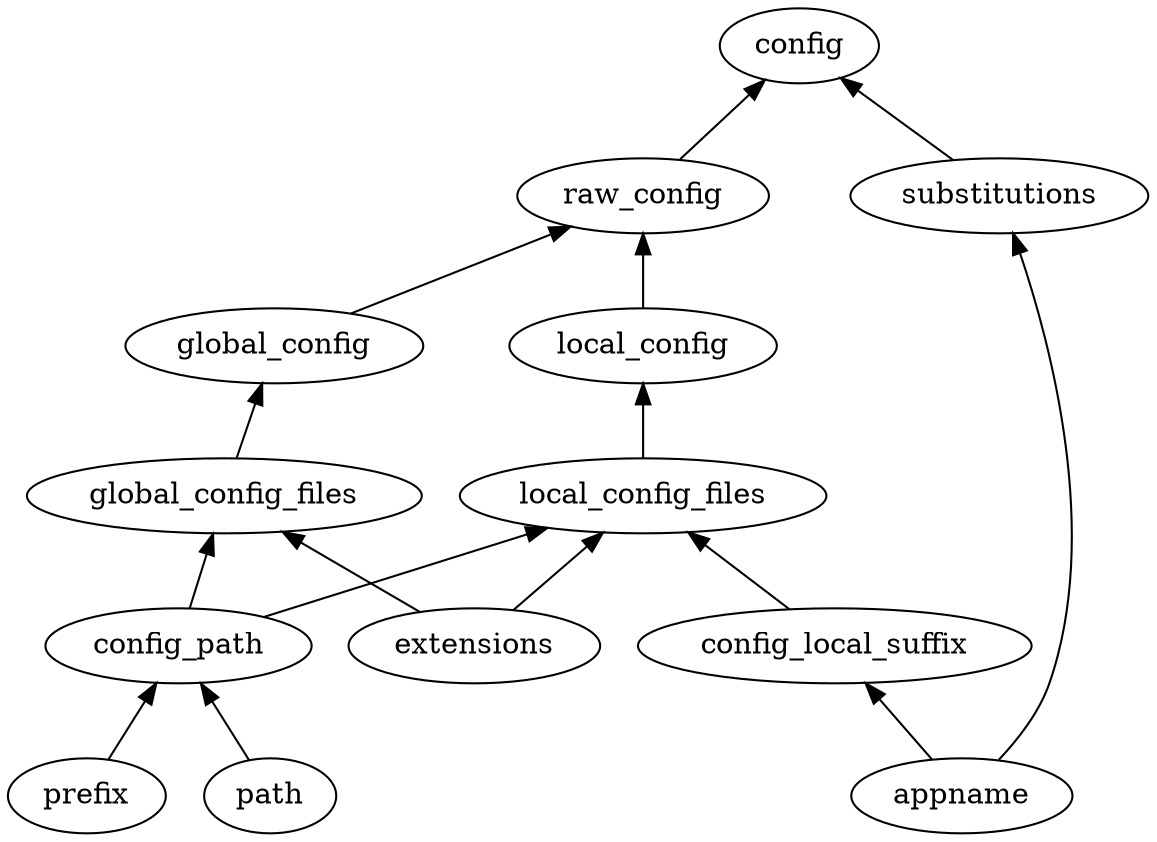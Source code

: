 digraph container {
    rankdir = BT;
    node [shape=ellipse];

    raw_config -> config;
    substitutions -> config;

    appname -> substitutions;

    global_config -> raw_config;
    local_config -> raw_config;

    global_config_files -> global_config;
    local_config_files -> local_config;

    /* probably doesn't need to be a service */
    path -> config_path;
    prefix -> config_path;

    config_path -> global_config_files;
    config_path -> local_config_files;

    extensions -> global_config_files;
    extensions -> local_config_files;

    config_local_suffix -> local_config_files;
    appname -> config_local_suffix;
}
